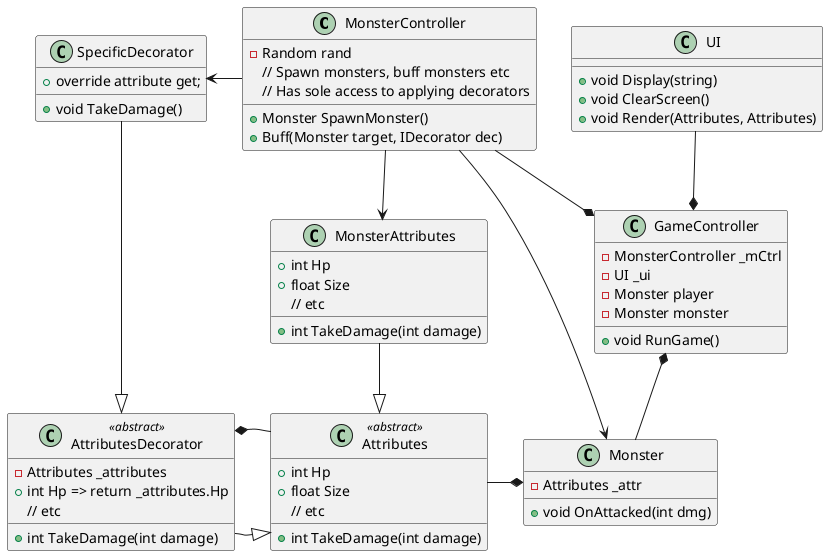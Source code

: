 @@startuml

MonsterController -u> Monster
SpecificDecorator <- MonsterController
MonsterController -d-> MonsterAttributes
MonsterAttributes --|> Attributes
GameController *-l- MonsterController
GameController *-- Monster
UI --* GameController
SpecificDecorator --|> AttributesDecorator
AttributesDecorator --|> Attributes
AttributesDecorator *- Attributes

Attributes -r-* Monster

class Monster{
    - Attributes _attr
    + void OnAttacked(int dmg)
}

class SpecificDecorator{
    + override attribute get;
    + void TakeDamage()
}

class GameController{
    - MonsterController _mCtrl
    - UI _ui
    - Monster player
    - Monster monster

    + void RunGame()
}

class Attributes <<abstract>>{
    + int Hp
    + float Size
    + int TakeDamage(int damage)
    // etc
}

class AttributesDecorator<<abstract>>{
    - Attributes _attributes
    + int Hp => return _attributes.Hp
    + int TakeDamage(int damage)
    // etc
}

class MonsterAttributes{
    + int Hp
    + float Size
    + int TakeDamage(int damage)
    // etc
}

class MonsterController{
    - Random rand
    // Spawn monsters, buff monsters etc
    // Has sole access to applying decorators
    + Monster SpawnMonster()
    + Buff(Monster target, IDecorator dec)
}



class UI{
    + void Display(string)
    + void ClearScreen()
    + void Render(Attributes, Attributes)
}


@@enduml